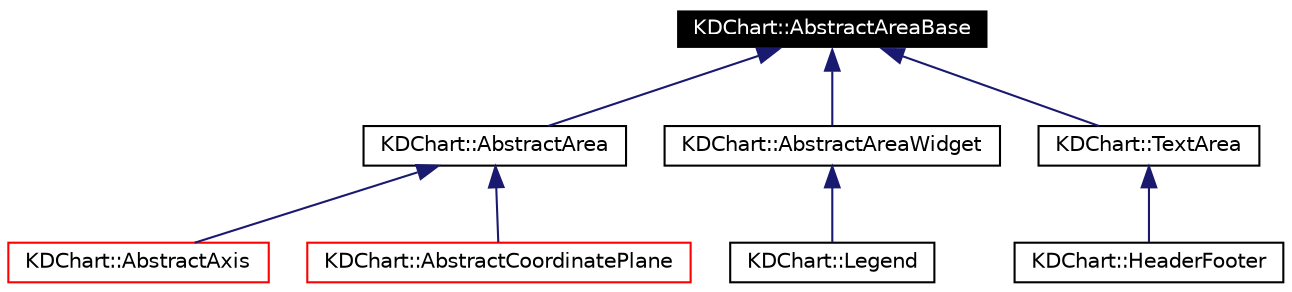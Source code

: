 digraph G
{
  edge [fontname="Helvetica",fontsize=10,labelfontname="Helvetica",labelfontsize=10];
  node [fontname="Helvetica",fontsize=10,shape=record];
  Node109 [label="KDChart::AbstractAreaBase",height=0.2,width=0.4,color="white", fillcolor="black", style="filled" fontcolor="white"];
  Node109 -> Node110 [dir=back,color="midnightblue",fontsize=10,style="solid",fontname="Helvetica"];
  Node110 [label="KDChart::AbstractArea",height=0.2,width=0.4,color="black",URL="$class_k_d_chart_1_1_abstract_area.html"];
  Node110 -> Node111 [dir=back,color="midnightblue",fontsize=10,style="solid",fontname="Helvetica"];
  Node111 [label="KDChart::AbstractAxis",height=0.2,width=0.4,color="red",URL="$class_k_d_chart_1_1_abstract_axis.html"];
  Node110 -> Node113 [dir=back,color="midnightblue",fontsize=10,style="solid",fontname="Helvetica"];
  Node113 [label="KDChart::AbstractCoordinatePlane",height=0.2,width=0.4,color="red",URL="$class_k_d_chart_1_1_abstract_coordinate_plane.html"];
  Node109 -> Node116 [dir=back,color="midnightblue",fontsize=10,style="solid",fontname="Helvetica"];
  Node116 [label="KDChart::AbstractAreaWidget",height=0.2,width=0.4,color="black",URL="$class_k_d_chart_1_1_abstract_area_widget.html"];
  Node116 -> Node117 [dir=back,color="midnightblue",fontsize=10,style="solid",fontname="Helvetica"];
  Node117 [label="KDChart::Legend",height=0.2,width=0.4,color="black",URL="$class_k_d_chart_1_1_legend.html"];
  Node109 -> Node118 [dir=back,color="midnightblue",fontsize=10,style="solid",fontname="Helvetica"];
  Node118 [label="KDChart::TextArea",height=0.2,width=0.4,color="black",URL="$class_k_d_chart_1_1_text_area.html"];
  Node118 -> Node119 [dir=back,color="midnightblue",fontsize=10,style="solid",fontname="Helvetica"];
  Node119 [label="KDChart::HeaderFooter",height=0.2,width=0.4,color="black",URL="$class_k_d_chart_1_1_header_footer.html"];
}
